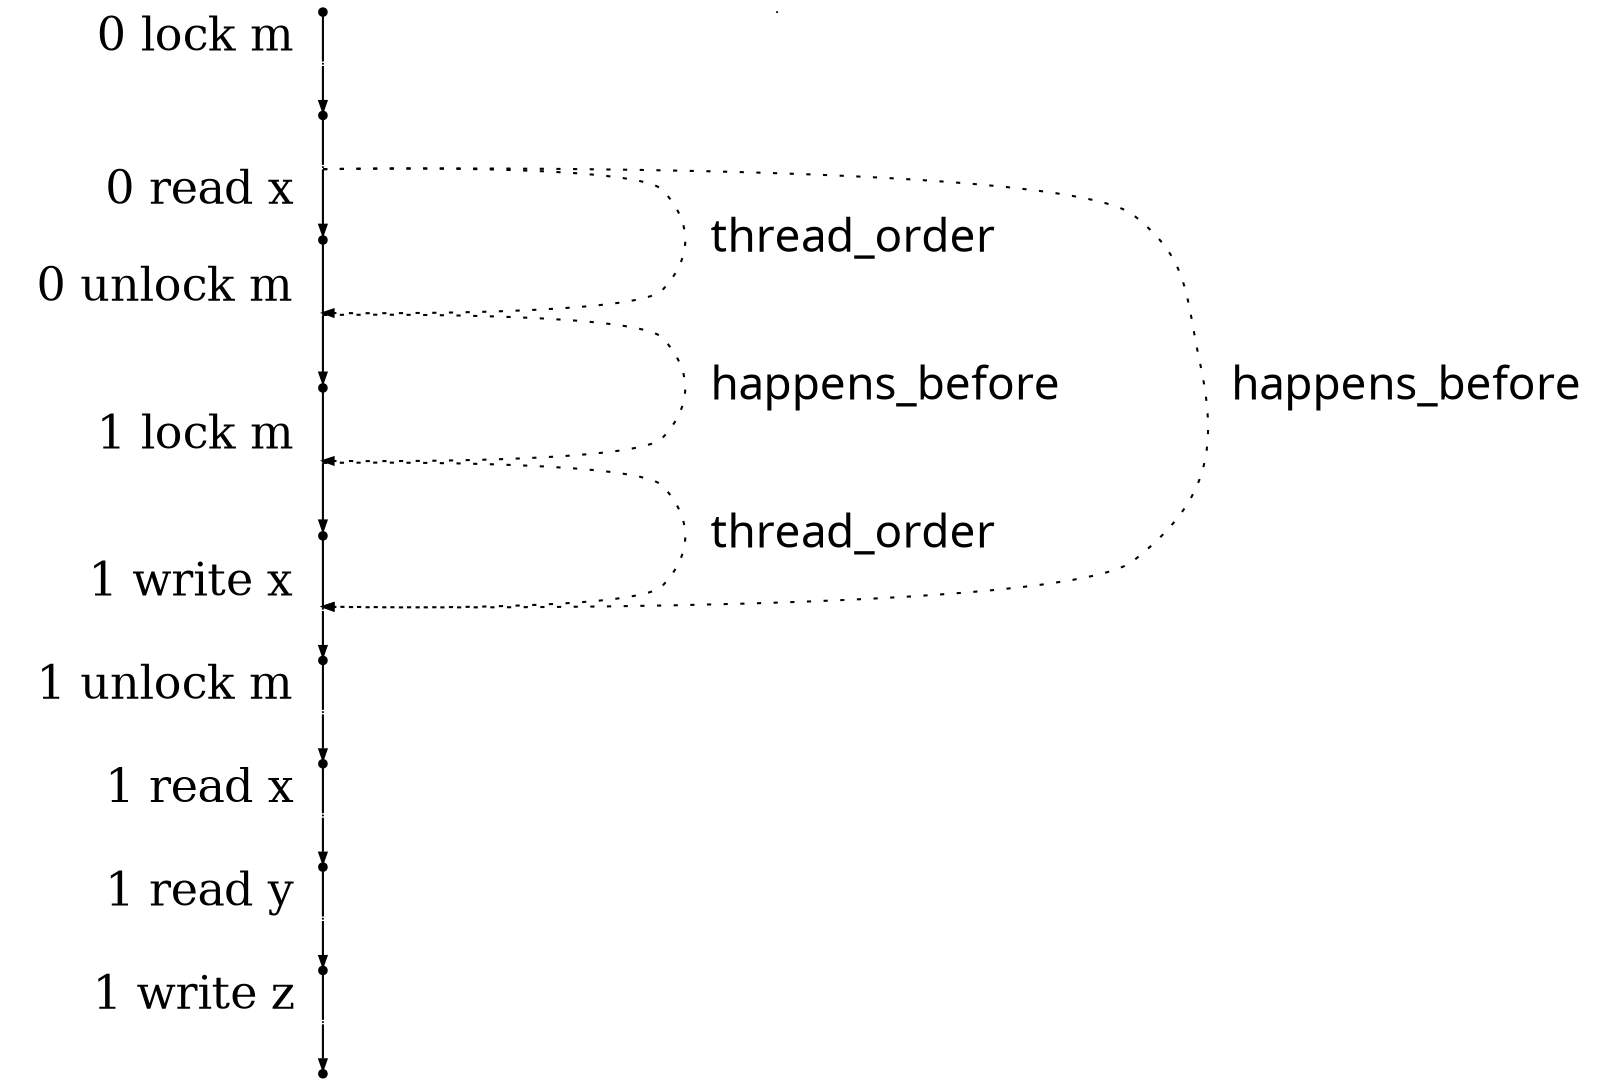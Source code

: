 digraph "" {
	graph [directed=True,
		dpi=300,
		forcelabels=True,
		nodesep=3,
		ordering=out,
		rankdir=TB,
		ranksep=0.3,
		"strict"=False
	];
	node [color=black,
		fillcolor=black,
		fixedsize=true,
		fontsize=22,
		height=.05,
		label="\N",
		shape=point,
		style=filled,
		width=.05
	];
	edge [arrowsize=0.5,
		color=black,
		fontname="Ubuntu Code",
		fontsize=22,
		penwidth=1,
		weight=100
	];
	s	 [label=""];
	"_instr_s.0"	 [width=0,
		xlabel="  0 lock m  "];
	s -> "_instr_s.0"	 [dir=none];
	_instr_s	 [width=0];
	"s.0"	 [label=""];
	"_instr_s.0.0"	 [width=0,
		xlabel="  0 read x  "];
	"s.0" -> "_instr_s.0.0"	 [dir=none];
	"_instr_s.0" -> "s.0";
	"s.0.0"	 [fontcolor=red,
		label=""];
	"_instr_s.0.0.0"	 [width=0,
		xlabel="  0 unlock m  "];
	"s.0.0" -> "_instr_s.0.0.0"	 [dir=none];
	"_instr_s.0.0" -> "s.0.0";
	"_instr_s.0.0" -> "_instr_s.0.0.0"	 [label="  thread_order  ",
		style=dotted,
		weight=0];
	"_instr_s.0.0.0.1.1"	 [width=0,
		xlabel="  1 write x  "];
	"_instr_s.0.0" -> "_instr_s.0.0.0.1.1"	 [label="  happens_before  ",
		style=dotted,
		weight=0];
	"s.0.0.0"	 [label=""];
	"_instr_s.0.0.0.1"	 [width=0,
		xlabel="  1 lock m  "];
	"s.0.0.0" -> "_instr_s.0.0.0.1"	 [dir=none];
	"_instr_s.0.0.0" -> "s.0.0.0";
	"_instr_s.0.0.0" -> "_instr_s.0.0.0.1"	 [label="  happens_before  ",
		style=dotted,
		weight=0];
	"s.0.0.0.1"	 [label=""];
	"s.0.0.0.1" -> "_instr_s.0.0.0.1.1"	 [dir=none];
	"_instr_s.0.0.0.1" -> "s.0.0.0.1";
	"_instr_s.0.0.0.1" -> "_instr_s.0.0.0.1.1"	 [label="  thread_order  ",
		style=dotted,
		weight=0];
	"s.0.0.0.1.1"	 [label=""];
	"_instr_s.0.0.0.1.1.1"	 [width=0,
		xlabel="  1 unlock m  "];
	"s.0.0.0.1.1" -> "_instr_s.0.0.0.1.1.1"	 [dir=none];
	"_instr_s.0.0.0.1.1" -> "s.0.0.0.1.1";
	"s.0.0.0.1.1.1"	 [label=""];
	"_instr_s.0.0.0.1.1.1.1"	 [width=0,
		xlabel="  1 read x  "];
	"s.0.0.0.1.1.1" -> "_instr_s.0.0.0.1.1.1.1"	 [dir=none];
	"_instr_s.0.0.0.1.1.1" -> "s.0.0.0.1.1.1";
	"s.0.0.0.1.1.1.1"	 [label=""];
	"_instr_s.0.0.0.1.1.1.1.1"	 [width=0,
		xlabel="  1 read y  "];
	"s.0.0.0.1.1.1.1" -> "_instr_s.0.0.0.1.1.1.1.1"	 [dir=none];
	"_instr_s.0.0.0.1.1.1.1" -> "s.0.0.0.1.1.1.1";
	"s.0.0.0.1.1.1.1.1"	 [label=""];
	"_instr_s.0.0.0.1.1.1.1.1.1"	 [width=0,
		xlabel="  1 write z  "];
	"s.0.0.0.1.1.1.1.1" -> "_instr_s.0.0.0.1.1.1.1.1.1"	 [dir=none];
	"_instr_s.0.0.0.1.1.1.1.1" -> "s.0.0.0.1.1.1.1.1";
	"s.0.0.0.1.1.1.1.1.1"	 [label=""];
	"_instr_s.0.0.0.1.1.1.1.1.1" -> "s.0.0.0.1.1.1.1.1.1";
}
